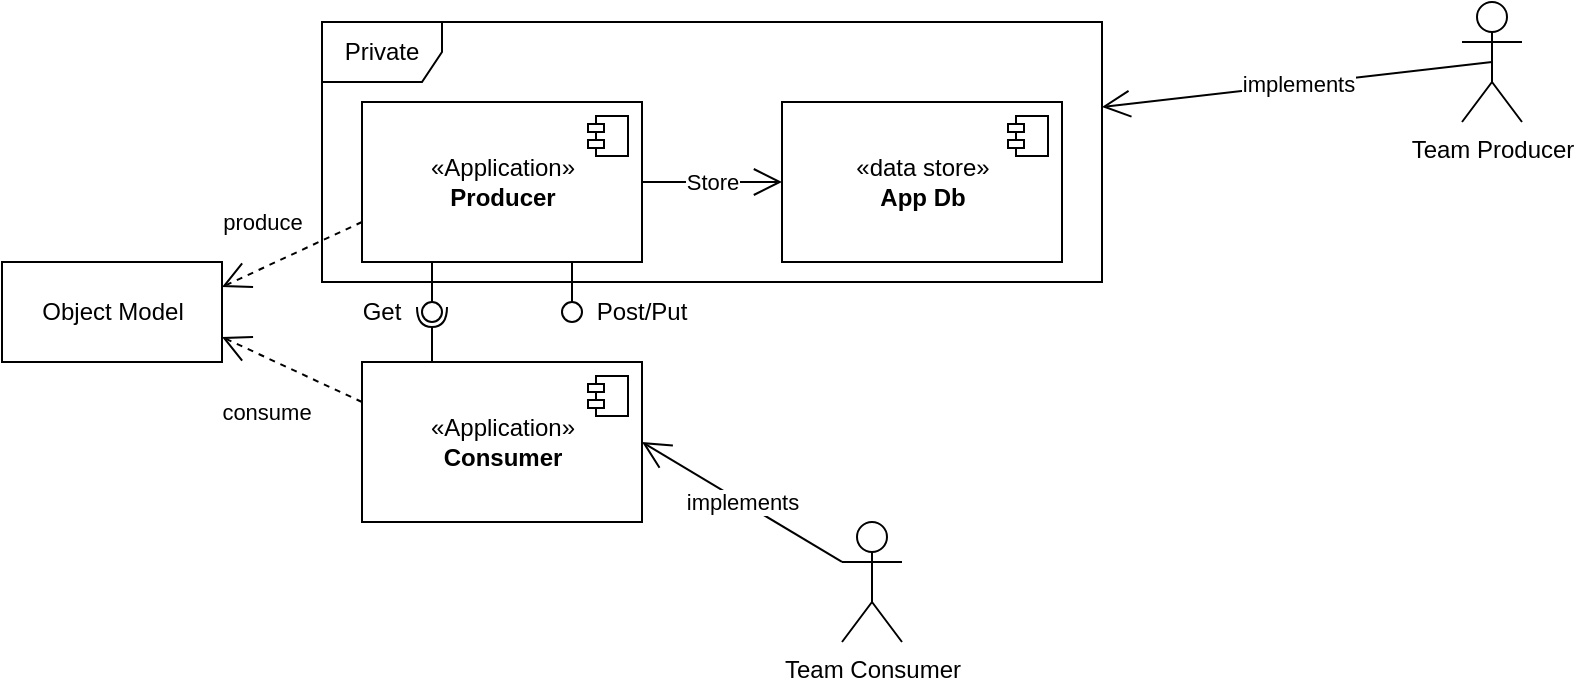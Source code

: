 <mxfile version="14.6.13" type="device" pages="2"><diagram id="d79OOGZ2AOBvvlHv35bw" name="Page-1"><mxGraphModel dx="2062" dy="1192" grid="1" gridSize="10" guides="1" tooltips="1" connect="1" arrows="1" fold="1" page="1" pageScale="1" pageWidth="1169" pageHeight="827" math="0" shadow="0"><root><mxCell id="0"/><mxCell id="1" parent="0"/><mxCell id="TiGhzx7UIdQK9ePv0eUd-13" value="Private" style="shape=umlFrame;whiteSpace=wrap;html=1;" vertex="1" parent="1"><mxGeometry x="450" y="250" width="390" height="130" as="geometry"/></mxCell><mxCell id="v3dzQKlrEiDyJsRxm-OR-1" value="«Application»&lt;br&gt;&lt;b&gt;Producer&lt;/b&gt;" style="html=1;dropTarget=0;" vertex="1" parent="1"><mxGeometry x="470" y="290" width="140" height="80" as="geometry"/></mxCell><mxCell id="v3dzQKlrEiDyJsRxm-OR-2" value="" style="shape=module;jettyWidth=8;jettyHeight=4;" vertex="1" parent="v3dzQKlrEiDyJsRxm-OR-1"><mxGeometry x="1" width="20" height="20" relative="1" as="geometry"><mxPoint x="-27" y="7" as="offset"/></mxGeometry></mxCell><mxCell id="v3dzQKlrEiDyJsRxm-OR-3" value="«data store»&lt;br&gt;&lt;b&gt;App Db&lt;/b&gt;" style="html=1;dropTarget=0;" vertex="1" parent="1"><mxGeometry x="680" y="290" width="140" height="80" as="geometry"/></mxCell><mxCell id="v3dzQKlrEiDyJsRxm-OR-4" value="" style="shape=module;jettyWidth=8;jettyHeight=4;" vertex="1" parent="v3dzQKlrEiDyJsRxm-OR-3"><mxGeometry x="1" width="20" height="20" relative="1" as="geometry"><mxPoint x="-27" y="7" as="offset"/></mxGeometry></mxCell><mxCell id="v3dzQKlrEiDyJsRxm-OR-5" value="" style="rounded=0;orthogonalLoop=1;jettySize=auto;html=1;endArrow=none;endFill=0;exitX=0.25;exitY=1;exitDx=0;exitDy=0;" edge="1" parent="1" source="v3dzQKlrEiDyJsRxm-OR-1"><mxGeometry relative="1" as="geometry"><mxPoint x="780" y="535" as="sourcePoint"/><mxPoint x="505" y="390" as="targetPoint"/></mxGeometry></mxCell><mxCell id="v3dzQKlrEiDyJsRxm-OR-7" value="" style="ellipse;whiteSpace=wrap;html=1;fontFamily=Helvetica;fontSize=12;fontColor=#000000;align=center;strokeColor=#000000;fillColor=#ffffff;points=[];aspect=fixed;resizable=0;" vertex="1" parent="1"><mxGeometry x="500" y="390" width="10" height="10" as="geometry"/></mxCell><mxCell id="v3dzQKlrEiDyJsRxm-OR-10" value="Get" style="text;html=1;strokeColor=none;fillColor=none;align=center;verticalAlign=middle;whiteSpace=wrap;rounded=0;" vertex="1" parent="1"><mxGeometry x="460" y="385" width="40" height="20" as="geometry"/></mxCell><mxCell id="v3dzQKlrEiDyJsRxm-OR-11" value="" style="rounded=0;orthogonalLoop=1;jettySize=auto;html=1;endArrow=none;endFill=0;exitX=0.25;exitY=1;exitDx=0;exitDy=0;" edge="1" parent="1"><mxGeometry relative="1" as="geometry"><mxPoint x="575" y="370" as="sourcePoint"/><mxPoint x="575" y="390" as="targetPoint"/></mxGeometry></mxCell><mxCell id="v3dzQKlrEiDyJsRxm-OR-12" value="" style="ellipse;whiteSpace=wrap;html=1;fontFamily=Helvetica;fontSize=12;fontColor=#000000;align=center;strokeColor=#000000;fillColor=#ffffff;points=[];aspect=fixed;resizable=0;" vertex="1" parent="1"><mxGeometry x="570" y="390" width="10" height="10" as="geometry"/></mxCell><mxCell id="v3dzQKlrEiDyJsRxm-OR-13" value="Post/Put" style="text;html=1;strokeColor=none;fillColor=none;align=center;verticalAlign=middle;whiteSpace=wrap;rounded=0;" vertex="1" parent="1"><mxGeometry x="590" y="385" width="40" height="20" as="geometry"/></mxCell><mxCell id="v3dzQKlrEiDyJsRxm-OR-14" value="Store" style="endArrow=open;endFill=1;endSize=12;html=1;exitX=1;exitY=0.5;exitDx=0;exitDy=0;entryX=0;entryY=0.5;entryDx=0;entryDy=0;" edge="1" parent="1" source="v3dzQKlrEiDyJsRxm-OR-1" target="v3dzQKlrEiDyJsRxm-OR-3"><mxGeometry width="160" relative="1" as="geometry"><mxPoint x="720" y="530" as="sourcePoint"/><mxPoint x="880" y="530" as="targetPoint"/></mxGeometry></mxCell><mxCell id="TiGhzx7UIdQK9ePv0eUd-3" value="«Application»&lt;br&gt;&lt;b&gt;Consumer&lt;/b&gt;" style="html=1;dropTarget=0;" vertex="1" parent="1"><mxGeometry x="470" y="420" width="140" height="80" as="geometry"/></mxCell><mxCell id="TiGhzx7UIdQK9ePv0eUd-4" value="" style="shape=module;jettyWidth=8;jettyHeight=4;" vertex="1" parent="TiGhzx7UIdQK9ePv0eUd-3"><mxGeometry x="1" width="20" height="20" relative="1" as="geometry"><mxPoint x="-27" y="7" as="offset"/></mxGeometry></mxCell><mxCell id="TiGhzx7UIdQK9ePv0eUd-6" value="" style="shape=requiredInterface;html=1;verticalLabelPosition=bottom;rotation=90;" vertex="1" parent="1"><mxGeometry x="500" y="390" width="10" height="15" as="geometry"/></mxCell><mxCell id="TiGhzx7UIdQK9ePv0eUd-7" value="" style="rounded=0;orthogonalLoop=1;jettySize=auto;html=1;endArrow=none;endFill=0;exitX=0.25;exitY=0;exitDx=0;exitDy=0;entryX=1;entryY=0.5;entryDx=0;entryDy=0;entryPerimeter=0;" edge="1" target="TiGhzx7UIdQK9ePv0eUd-6" parent="1" source="TiGhzx7UIdQK9ePv0eUd-3"><mxGeometry relative="1" as="geometry"><mxPoint x="690" y="585" as="sourcePoint"/></mxGeometry></mxCell><mxCell id="TiGhzx7UIdQK9ePv0eUd-10" value="Object Model" style="html=1;" vertex="1" parent="1"><mxGeometry x="290" y="370" width="110" height="50" as="geometry"/></mxCell><mxCell id="TiGhzx7UIdQK9ePv0eUd-11" value="produce" style="endArrow=open;endSize=12;dashed=1;html=1;exitX=0;exitY=0.75;exitDx=0;exitDy=0;entryX=1;entryY=0.25;entryDx=0;entryDy=0;" edge="1" parent="1" source="v3dzQKlrEiDyJsRxm-OR-1" target="TiGhzx7UIdQK9ePv0eUd-10"><mxGeometry x="0.175" y="-21" width="160" relative="1" as="geometry"><mxPoint x="630" y="580" as="sourcePoint"/><mxPoint x="790" y="580" as="targetPoint"/><mxPoint as="offset"/></mxGeometry></mxCell><mxCell id="TiGhzx7UIdQK9ePv0eUd-12" value="consume" style="endArrow=open;endSize=12;dashed=1;html=1;exitX=0;exitY=0.25;exitDx=0;exitDy=0;entryX=1;entryY=0.75;entryDx=0;entryDy=0;" edge="1" parent="1" source="TiGhzx7UIdQK9ePv0eUd-3" target="TiGhzx7UIdQK9ePv0eUd-10"><mxGeometry x="0.077" y="25" width="160" relative="1" as="geometry"><mxPoint x="630" y="580" as="sourcePoint"/><mxPoint x="790" y="580" as="targetPoint"/><mxPoint as="offset"/></mxGeometry></mxCell><mxCell id="GtJq6P4owW8ZKy4K_5CP-1" value="Team Producer" style="shape=umlActor;verticalLabelPosition=bottom;verticalAlign=top;html=1;" vertex="1" parent="1"><mxGeometry x="1020" y="240" width="30" height="60" as="geometry"/></mxCell><mxCell id="GtJq6P4owW8ZKy4K_5CP-3" value="implements" style="endArrow=open;endFill=1;endSize=12;html=1;exitX=0.5;exitY=0.5;exitDx=0;exitDy=0;exitPerimeter=0;" edge="1" parent="1" source="GtJq6P4owW8ZKy4K_5CP-1" target="TiGhzx7UIdQK9ePv0eUd-13"><mxGeometry width="160" relative="1" as="geometry"><mxPoint x="800" y="130" as="sourcePoint"/><mxPoint x="1120" y="510" as="targetPoint"/></mxGeometry></mxCell><mxCell id="GtJq6P4owW8ZKy4K_5CP-6" value="Team Consumer" style="shape=umlActor;verticalLabelPosition=bottom;verticalAlign=top;html=1;" vertex="1" parent="1"><mxGeometry x="710" y="500" width="30" height="60" as="geometry"/></mxCell><mxCell id="GtJq6P4owW8ZKy4K_5CP-7" value="implements" style="endArrow=open;endFill=1;endSize=12;html=1;exitX=0;exitY=0.333;exitDx=0;exitDy=0;exitPerimeter=0;entryX=1;entryY=0.5;entryDx=0;entryDy=0;" edge="1" parent="1" source="GtJq6P4owW8ZKy4K_5CP-6" target="TiGhzx7UIdQK9ePv0eUd-3"><mxGeometry width="160" relative="1" as="geometry"><mxPoint x="800" y="130" as="sourcePoint"/><mxPoint x="1120" y="510" as="targetPoint"/></mxGeometry></mxCell></root></mxGraphModel></diagram><diagram id="hPKcdrCJx5dVmJnRNL2x" name="Page-2"><mxGraphModel dx="2062" dy="1192" grid="1" gridSize="10" guides="1" tooltips="1" connect="1" arrows="1" fold="1" page="1" pageScale="1" pageWidth="1169" pageHeight="827" math="0" shadow="0"><root><mxCell id="tfk5gybcsRRtTr90C7rc-0"/><mxCell id="tfk5gybcsRRtTr90C7rc-1" parent="tfk5gybcsRRtTr90C7rc-0"/><mxCell id="uhwkrZf8r2TkGgU73rFU-0" value="Private" style="shape=umlFrame;whiteSpace=wrap;html=1;" vertex="1" parent="tfk5gybcsRRtTr90C7rc-1"><mxGeometry x="40" y="670" width="390" height="126" as="geometry"/></mxCell><mxCell id="X_Ve7sVVm-z_sLdH8NG_-2" value="Event Broker" style="shape=umlFrame;whiteSpace=wrap;html=1;width=90;height=30;" vertex="1" parent="tfk5gybcsRRtTr90C7rc-1"><mxGeometry x="30" y="226" width="780" height="410" as="geometry"/></mxCell><mxCell id="tfk5gybcsRRtTr90C7rc-2" value="«Application»&lt;br&gt;&lt;b&gt;Producer&lt;/b&gt;" style="html=1;dropTarget=0;" vertex="1" parent="tfk5gybcsRRtTr90C7rc-1"><mxGeometry x="60" y="705" width="140" height="80" as="geometry"/></mxCell><mxCell id="tfk5gybcsRRtTr90C7rc-3" value="" style="shape=module;jettyWidth=8;jettyHeight=4;" vertex="1" parent="tfk5gybcsRRtTr90C7rc-2"><mxGeometry x="1" width="20" height="20" relative="1" as="geometry"><mxPoint x="-27" y="7" as="offset"/></mxGeometry></mxCell><mxCell id="tfk5gybcsRRtTr90C7rc-4" value="«data store»&lt;br&gt;&lt;b&gt;App data&lt;/b&gt;" style="html=1;dropTarget=0;" vertex="1" parent="tfk5gybcsRRtTr90C7rc-1"><mxGeometry x="270" y="705" width="140" height="80" as="geometry"/></mxCell><mxCell id="tfk5gybcsRRtTr90C7rc-5" value="" style="shape=module;jettyWidth=8;jettyHeight=4;" vertex="1" parent="tfk5gybcsRRtTr90C7rc-4"><mxGeometry x="1" width="20" height="20" relative="1" as="geometry"><mxPoint x="-27" y="7" as="offset"/></mxGeometry></mxCell><mxCell id="tfk5gybcsRRtTr90C7rc-6" value="" style="rounded=0;orthogonalLoop=1;jettySize=auto;html=1;endArrow=none;endFill=0;exitX=0.25;exitY=1;exitDx=0;exitDy=0;" edge="1" parent="tfk5gybcsRRtTr90C7rc-1"><mxGeometry relative="1" as="geometry"><mxPoint x="165" y="785" as="sourcePoint"/><mxPoint x="165" y="805" as="targetPoint"/></mxGeometry></mxCell><mxCell id="tfk5gybcsRRtTr90C7rc-7" value="" style="ellipse;whiteSpace=wrap;html=1;fontFamily=Helvetica;fontSize=12;fontColor=#000000;align=center;strokeColor=#000000;fillColor=#ffffff;points=[];aspect=fixed;resizable=0;" vertex="1" parent="tfk5gybcsRRtTr90C7rc-1"><mxGeometry x="160" y="805" width="10" height="10" as="geometry"/></mxCell><mxCell id="tfk5gybcsRRtTr90C7rc-8" value="Post/Put" style="text;html=1;strokeColor=none;fillColor=none;align=center;verticalAlign=middle;whiteSpace=wrap;rounded=0;" vertex="1" parent="tfk5gybcsRRtTr90C7rc-1"><mxGeometry x="180" y="800" width="40" height="20" as="geometry"/></mxCell><mxCell id="tfk5gybcsRRtTr90C7rc-9" value="Store" style="endArrow=open;endFill=1;endSize=12;html=1;exitX=1;exitY=0.5;exitDx=0;exitDy=0;entryX=0;entryY=0.5;entryDx=0;entryDy=0;" edge="1" parent="tfk5gybcsRRtTr90C7rc-1" source="tfk5gybcsRRtTr90C7rc-2" target="tfk5gybcsRRtTr90C7rc-4"><mxGeometry width="160" relative="1" as="geometry"><mxPoint x="310" y="945" as="sourcePoint"/><mxPoint x="470" y="945" as="targetPoint"/></mxGeometry></mxCell><mxCell id="tfk5gybcsRRtTr90C7rc-10" value="«data store»&lt;br&gt;&lt;b&gt;Event Stream&lt;/b&gt;" style="html=1;dropTarget=0;" vertex="1" parent="tfk5gybcsRRtTr90C7rc-1"><mxGeometry x="220" y="476" width="140" height="80" as="geometry"/></mxCell><mxCell id="tfk5gybcsRRtTr90C7rc-11" value="" style="shape=module;jettyWidth=8;jettyHeight=4;" vertex="1" parent="tfk5gybcsRRtTr90C7rc-10"><mxGeometry x="1" width="20" height="20" relative="1" as="geometry"><mxPoint x="-27" y="7" as="offset"/></mxGeometry></mxCell><mxCell id="tfk5gybcsRRtTr90C7rc-13" value="Produce" style="endArrow=open;endFill=1;endSize=12;html=1;exitX=0.75;exitY=0;exitDx=0;exitDy=0;entryX=0.01;entryY=0.838;entryDx=0;entryDy=0;entryPerimeter=0;" edge="1" parent="tfk5gybcsRRtTr90C7rc-1" source="tfk5gybcsRRtTr90C7rc-2" target="tfk5gybcsRRtTr90C7rc-10"><mxGeometry x="0.189" y="-5" width="160" relative="1" as="geometry"><mxPoint x="165" y="600" as="sourcePoint"/><mxPoint x="270" y="530" as="targetPoint"/><Array as="points"><mxPoint x="165" y="543"/></Array><mxPoint as="offset"/></mxGeometry></mxCell><mxCell id="MPkzyeiI9GYc4fyV7Wa--0" value="«data store»&lt;br&gt;&lt;b&gt;Materialized State&lt;/b&gt;" style="html=1;dropTarget=0;" vertex="1" parent="tfk5gybcsRRtTr90C7rc-1"><mxGeometry x="460" y="426" width="140" height="80" as="geometry"/></mxCell><mxCell id="MPkzyeiI9GYc4fyV7Wa--1" value="" style="shape=module;jettyWidth=8;jettyHeight=4;" vertex="1" parent="MPkzyeiI9GYc4fyV7Wa--0"><mxGeometry x="1" width="20" height="20" relative="1" as="geometry"><mxPoint x="-27" y="7" as="offset"/></mxGeometry></mxCell><mxCell id="MPkzyeiI9GYc4fyV7Wa--6" value="«data store»&lt;br&gt;&lt;b&gt;Event Stream&lt;/b&gt;" style="html=1;dropTarget=0;" vertex="1" parent="tfk5gybcsRRtTr90C7rc-1"><mxGeometry x="460" y="526" width="140" height="80" as="geometry"/></mxCell><mxCell id="MPkzyeiI9GYc4fyV7Wa--7" value="" style="shape=module;jettyWidth=8;jettyHeight=4;" vertex="1" parent="MPkzyeiI9GYc4fyV7Wa--6"><mxGeometry x="1" width="20" height="20" relative="1" as="geometry"><mxPoint x="-27" y="7" as="offset"/></mxGeometry></mxCell><mxCell id="MPkzyeiI9GYc4fyV7Wa--8" value="transform" style="endArrow=open;endFill=1;endSize=12;html=1;exitX=1;exitY=0.75;exitDx=0;exitDy=0;entryX=0;entryY=0.5;entryDx=0;entryDy=0;" edge="1" parent="tfk5gybcsRRtTr90C7rc-1" source="tfk5gybcsRRtTr90C7rc-10" target="MPkzyeiI9GYc4fyV7Wa--6"><mxGeometry width="160" relative="1" as="geometry"><mxPoint x="320" y="746" as="sourcePoint"/><mxPoint x="480" y="746" as="targetPoint"/><Array as="points"><mxPoint x="410" y="536"/><mxPoint x="410" y="566"/></Array></mxGeometry></mxCell><mxCell id="MPkzyeiI9GYc4fyV7Wa--9" value="&lt;span&gt;Opérations de transformation :&amp;nbsp;&lt;/span&gt;&lt;br&gt;&lt;ul&gt;&lt;li&gt;filter, &lt;/li&gt;&lt;li&gt;map, &lt;/li&gt;&lt;li&gt;mapvalues, &lt;/li&gt;&lt;li&gt;custom transforms, &lt;/li&gt;&lt;li&gt;reduce, &lt;/li&gt;&lt;li&gt;join, &lt;/li&gt;&lt;li&gt;windowing, &lt;/li&gt;&lt;li&gt;group by, &lt;/li&gt;&lt;li&gt;split / select, &lt;/li&gt;&lt;li&gt;etc.&lt;/li&gt;&lt;/ul&gt;" style="shape=note;whiteSpace=wrap;html=1;backgroundOutline=1;darkOpacity=0.05;size=21;align=left;spacingLeft=10;spacingTop=10;" vertex="1" parent="tfk5gybcsRRtTr90C7rc-1"><mxGeometry x="720" y="606" width="200" height="184" as="geometry"/></mxCell><mxCell id="MPkzyeiI9GYc4fyV7Wa--11" value="" style="endArrow=none;dashed=1;html=1;exitX=0;exitY=0.5;exitDx=0;exitDy=0;exitPerimeter=0;entryX=0.5;entryY=1;entryDx=0;entryDy=0;" edge="1" parent="tfk5gybcsRRtTr90C7rc-1" source="MPkzyeiI9GYc4fyV7Wa--9" target="MPkzyeiI9GYc4fyV7Wa--6"><mxGeometry width="50" height="50" relative="1" as="geometry"><mxPoint x="430" y="866" as="sourcePoint"/><mxPoint x="460" y="656" as="targetPoint"/></mxGeometry></mxCell><mxCell id="MPkzyeiI9GYc4fyV7Wa--12" value="query" style="endArrow=open;endFill=1;endSize=12;html=1;exitX=1;exitY=0.5;exitDx=0;exitDy=0;entryX=0;entryY=0.5;entryDx=0;entryDy=0;" edge="1" parent="tfk5gybcsRRtTr90C7rc-1" source="tfk5gybcsRRtTr90C7rc-10" target="MPkzyeiI9GYc4fyV7Wa--0"><mxGeometry x="-0.077" width="160" relative="1" as="geometry"><mxPoint x="320" y="746" as="sourcePoint"/><mxPoint x="460" y="566" as="targetPoint"/><Array as="points"><mxPoint x="410" y="516"/><mxPoint x="410" y="476"/><mxPoint x="410" y="466"/></Array><mxPoint as="offset"/></mxGeometry></mxCell><mxCell id="MPkzyeiI9GYc4fyV7Wa--13" value="«data store»&lt;br&gt;&lt;b&gt;Event Stream&lt;/b&gt;" style="html=1;dropTarget=0;" vertex="1" parent="tfk5gybcsRRtTr90C7rc-1"><mxGeometry x="460" y="336" width="140" height="80" as="geometry"/></mxCell><mxCell id="MPkzyeiI9GYc4fyV7Wa--14" value="" style="shape=module;jettyWidth=8;jettyHeight=4;" vertex="1" parent="MPkzyeiI9GYc4fyV7Wa--13"><mxGeometry x="1" width="20" height="20" relative="1" as="geometry"><mxPoint x="-27" y="7" as="offset"/></mxGeometry></mxCell><mxCell id="MPkzyeiI9GYc4fyV7Wa--15" value="«data store»&lt;br&gt;&lt;b&gt;Event Stream&lt;/b&gt;" style="html=1;dropTarget=0;" vertex="1" parent="tfk5gybcsRRtTr90C7rc-1"><mxGeometry x="460" y="246" width="140" height="80" as="geometry"/></mxCell><mxCell id="MPkzyeiI9GYc4fyV7Wa--16" value="" style="shape=module;jettyWidth=8;jettyHeight=4;" vertex="1" parent="MPkzyeiI9GYc4fyV7Wa--15"><mxGeometry x="1" width="20" height="20" relative="1" as="geometry"><mxPoint x="-27" y="7" as="offset"/></mxGeometry></mxCell><mxCell id="MPkzyeiI9GYc4fyV7Wa--17" value="repartionning" style="endArrow=open;endFill=1;endSize=12;html=1;exitX=0.75;exitY=0;exitDx=0;exitDy=0;entryX=0;entryY=0.75;entryDx=0;entryDy=0;" edge="1" parent="tfk5gybcsRRtTr90C7rc-1" source="tfk5gybcsRRtTr90C7rc-10" target="MPkzyeiI9GYc4fyV7Wa--13"><mxGeometry x="0.349" width="160" relative="1" as="geometry"><mxPoint x="320" y="746" as="sourcePoint"/><mxPoint x="460" y="566" as="targetPoint"/><Array as="points"><mxPoint x="325" y="396"/><mxPoint x="410" y="396"/></Array><mxPoint as="offset"/></mxGeometry></mxCell><mxCell id="MPkzyeiI9GYc4fyV7Wa--18" value="copartionning" style="endArrow=open;endFill=1;endSize=12;html=1;exitX=0.5;exitY=0;exitDx=0;exitDy=0;entryX=0;entryY=0.75;entryDx=0;entryDy=0;" edge="1" parent="tfk5gybcsRRtTr90C7rc-1" source="tfk5gybcsRRtTr90C7rc-10" target="MPkzyeiI9GYc4fyV7Wa--15"><mxGeometry x="0.349" width="160" relative="1" as="geometry"><mxPoint x="320" y="746" as="sourcePoint"/><mxPoint x="460" y="566" as="targetPoint"/><Array as="points"><mxPoint x="290" y="306"/></Array><mxPoint as="offset"/></mxGeometry></mxCell><mxCell id="Q_uheMmkH-0XMxLn6yhW-0" value="«Application»&lt;br&gt;&lt;b&gt;Consumer&lt;/b&gt;" style="html=1;dropTarget=0;" vertex="1" parent="tfk5gybcsRRtTr90C7rc-1"><mxGeometry x="900" y="391" width="140" height="80" as="geometry"/></mxCell><mxCell id="Q_uheMmkH-0XMxLn6yhW-1" value="" style="shape=module;jettyWidth=8;jettyHeight=4;" vertex="1" parent="Q_uheMmkH-0XMxLn6yhW-0"><mxGeometry x="1" width="20" height="20" relative="1" as="geometry"><mxPoint x="-27" y="7" as="offset"/></mxGeometry></mxCell><mxCell id="Q_uheMmkH-0XMxLn6yhW-2" value="use" style="endArrow=open;endSize=12;dashed=1;html=1;exitX=0;exitY=0.5;exitDx=0;exitDy=0;" edge="1" parent="tfk5gybcsRRtTr90C7rc-1" source="Q_uheMmkH-0XMxLn6yhW-0" target="X_Ve7sVVm-z_sLdH8NG_-2"><mxGeometry width="160" relative="1" as="geometry"><mxPoint x="600" y="706" as="sourcePoint"/><mxPoint x="760" y="706" as="targetPoint"/></mxGeometry></mxCell><mxCell id="lkyYFrLfKnyH_OKjv-Cr-0" value="Team Consumer" style="shape=umlActor;verticalLabelPosition=bottom;verticalAlign=top;html=1;" vertex="1" parent="tfk5gybcsRRtTr90C7rc-1"><mxGeometry x="1090" y="311" width="30" height="60" as="geometry"/></mxCell><mxCell id="X_Ve7sVVm-z_sLdH8NG_-0" value="implements" style="endArrow=open;endFill=1;endSize=12;html=1;exitX=0;exitY=0.333;exitDx=0;exitDy=0;exitPerimeter=0;entryX=0.75;entryY=0;entryDx=0;entryDy=0;" edge="1" parent="tfk5gybcsRRtTr90C7rc-1" source="lkyYFrLfKnyH_OKjv-Cr-0" target="Q_uheMmkH-0XMxLn6yhW-0"><mxGeometry width="160" relative="1" as="geometry"><mxPoint x="600" y="626" as="sourcePoint"/><mxPoint x="760" y="626" as="targetPoint"/></mxGeometry></mxCell><mxCell id="X_Ve7sVVm-z_sLdH8NG_-3" value="Team Producer" style="shape=umlActor;verticalLabelPosition=bottom;verticalAlign=top;html=1;" vertex="1" parent="tfk5gybcsRRtTr90C7rc-1"><mxGeometry x="550" y="740" width="30" height="60" as="geometry"/></mxCell><mxCell id="X_Ve7sVVm-z_sLdH8NG_-4" value="implements" style="endArrow=open;endFill=1;endSize=12;html=1;exitX=0;exitY=0.333;exitDx=0;exitDy=0;exitPerimeter=0;entryX=1.003;entryY=0.51;entryDx=0;entryDy=0;entryPerimeter=0;" edge="1" parent="tfk5gybcsRRtTr90C7rc-1" source="X_Ve7sVVm-z_sLdH8NG_-3" target="uhwkrZf8r2TkGgU73rFU-0"><mxGeometry width="160" relative="1" as="geometry"><mxPoint x="600" y="570" as="sourcePoint"/><mxPoint x="760" y="570" as="targetPoint"/></mxGeometry></mxCell><mxCell id="X_Ve7sVVm-z_sLdH8NG_-5" value="???" style="shape=umlActor;verticalLabelPosition=bottom;verticalAlign=top;html=1;" vertex="1" parent="tfk5gybcsRRtTr90C7rc-1"><mxGeometry x="530" y="90" width="30" height="60" as="geometry"/></mxCell><mxCell id="X_Ve7sVVm-z_sLdH8NG_-6" value="" style="endArrow=open;endFill=1;endSize=12;html=1;exitX=0;exitY=0.333;exitDx=0;exitDy=0;exitPerimeter=0;entryX=0.422;entryY=-0.004;entryDx=0;entryDy=0;entryPerimeter=0;" edge="1" parent="tfk5gybcsRRtTr90C7rc-1" source="X_Ve7sVVm-z_sLdH8NG_-5" target="X_Ve7sVVm-z_sLdH8NG_-2"><mxGeometry width="160" relative="1" as="geometry"><mxPoint x="600" y="736" as="sourcePoint"/><mxPoint x="760" y="736" as="targetPoint"/></mxGeometry></mxCell><mxCell id="JL8yLiA8IEaLDs8AUgvw-0" value="Event Schema" style="html=1;" vertex="1" parent="tfk5gybcsRRtTr90C7rc-1"><mxGeometry x="690" y="261" width="110" height="50" as="geometry"/></mxCell><mxCell id="JL8yLiA8IEaLDs8AUgvw-2" value="validate" style="endArrow=open;endFill=1;endSize=12;html=1;exitX=1;exitY=0.5;exitDx=0;exitDy=0;entryX=0;entryY=0.5;entryDx=0;entryDy=0;" edge="1" parent="tfk5gybcsRRtTr90C7rc-1" source="MPkzyeiI9GYc4fyV7Wa--15" target="JL8yLiA8IEaLDs8AUgvw-0"><mxGeometry width="160" relative="1" as="geometry"><mxPoint x="600" y="736" as="sourcePoint"/><mxPoint x="760" y="736" as="targetPoint"/></mxGeometry></mxCell><mxCell id="JL8yLiA8IEaLDs8AUgvw-3" value="Chaque event stream a son propre schéma qui définit et valide le modèle de l'event stocké dans la stream." style="shape=note;whiteSpace=wrap;html=1;backgroundOutline=1;darkOpacity=0.05;align=left;spacingLeft=10;size=18;" vertex="1" parent="tfk5gybcsRRtTr90C7rc-1"><mxGeometry x="670" y="77" width="220" height="86" as="geometry"/></mxCell><mxCell id="JL8yLiA8IEaLDs8AUgvw-5" value="" style="endArrow=none;dashed=1;html=1;entryX=0.75;entryY=0;entryDx=0;entryDy=0;exitX=0;exitY=1;exitDx=0;exitDy=0;exitPerimeter=0;" edge="1" parent="tfk5gybcsRRtTr90C7rc-1" source="JL8yLiA8IEaLDs8AUgvw-3" target="MPkzyeiI9GYc4fyV7Wa--15"><mxGeometry width="50" height="50" relative="1" as="geometry"><mxPoint x="430" y="866" as="sourcePoint"/><mxPoint x="460" y="656" as="targetPoint"/></mxGeometry></mxCell><mxCell id="JL8yLiA8IEaLDs8AUgvw-6" value="" style="endArrow=none;dashed=1;html=1;entryX=0.5;entryY=0;entryDx=0;entryDy=0;exitX=0.5;exitY=1;exitDx=0;exitDy=0;exitPerimeter=0;" edge="1" parent="tfk5gybcsRRtTr90C7rc-1" source="JL8yLiA8IEaLDs8AUgvw-3" target="JL8yLiA8IEaLDs8AUgvw-0"><mxGeometry width="50" height="50" relative="1" as="geometry"><mxPoint x="430" y="866" as="sourcePoint"/><mxPoint x="460" y="656" as="targetPoint"/></mxGeometry></mxCell><mxCell id="JL8yLiA8IEaLDs8AUgvw-9" value="Event Schema" style="html=1;" vertex="1" parent="tfk5gybcsRRtTr90C7rc-1"><mxGeometry x="690" y="351" width="110" height="50" as="geometry"/></mxCell><mxCell id="JL8yLiA8IEaLDs8AUgvw-11" value="Event Schema" style="html=1;" vertex="1" parent="tfk5gybcsRRtTr90C7rc-1"><mxGeometry x="690" y="541" width="110" height="50" as="geometry"/></mxCell><mxCell id="JL8yLiA8IEaLDs8AUgvw-12" value="validate" style="endArrow=open;endFill=1;endSize=12;html=1;exitX=1;exitY=0.5;exitDx=0;exitDy=0;entryX=0;entryY=0.5;entryDx=0;entryDy=0;" edge="1" parent="tfk5gybcsRRtTr90C7rc-1" source="MPkzyeiI9GYc4fyV7Wa--13" target="JL8yLiA8IEaLDs8AUgvw-9"><mxGeometry width="160" relative="1" as="geometry"><mxPoint x="600" y="736" as="sourcePoint"/><mxPoint x="760" y="736" as="targetPoint"/></mxGeometry></mxCell><mxCell id="JL8yLiA8IEaLDs8AUgvw-13" value="validate" style="endArrow=open;endFill=1;endSize=12;html=1;exitX=1;exitY=0.5;exitDx=0;exitDy=0;entryX=0;entryY=0.5;entryDx=0;entryDy=0;" edge="1" parent="tfk5gybcsRRtTr90C7rc-1" source="MPkzyeiI9GYc4fyV7Wa--6" target="JL8yLiA8IEaLDs8AUgvw-11"><mxGeometry width="160" relative="1" as="geometry"><mxPoint x="600" y="736" as="sourcePoint"/><mxPoint x="760" y="736" as="targetPoint"/></mxGeometry></mxCell><mxCell id="JL8yLiA8IEaLDs8AUgvw-14" value="Event Schema" style="html=1;" vertex="1" parent="tfk5gybcsRRtTr90C7rc-1"><mxGeometry x="40" y="471" width="110" height="50" as="geometry"/></mxCell><mxCell id="JL8yLiA8IEaLDs8AUgvw-15" value="validate" style="endArrow=open;endFill=1;endSize=12;html=1;exitX=0;exitY=0.25;exitDx=0;exitDy=0;entryX=1;entryY=0.5;entryDx=0;entryDy=0;" edge="1" parent="tfk5gybcsRRtTr90C7rc-1" source="tfk5gybcsRRtTr90C7rc-10" target="JL8yLiA8IEaLDs8AUgvw-14"><mxGeometry width="160" relative="1" as="geometry"><mxPoint x="600" y="736" as="sourcePoint"/><mxPoint x="760" y="736" as="targetPoint"/></mxGeometry></mxCell></root></mxGraphModel></diagram></mxfile>